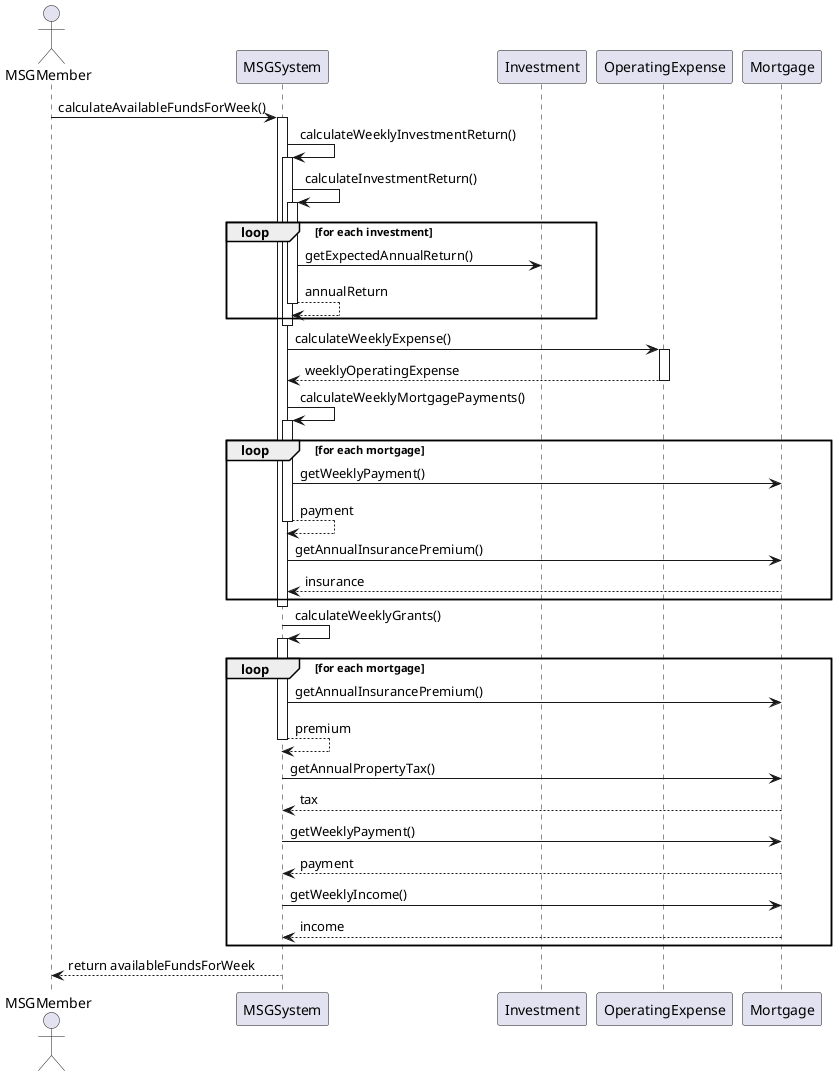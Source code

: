@startuml
actor MSGMember
participant "MSGSystem" as msg
participant "Investment" as inv
participant "OperatingExpense" as op
participant "Mortgage" as mort

MSGMember -> msg : calculateAvailableFundsForWeek()
activate msg

msg -> msg : calculateWeeklyInvestmentReturn()
activate msg
    msg -> msg : calculateInvestmentReturn()
    activate msg
        loop for each investment
            msg -> inv : getExpectedAnnualReturn()
            return annualReturn
        end
    deactivate msg

msg -> op : calculateWeeklyExpense()
activate op
return weeklyOperatingExpense
deactivate op

msg -> msg : calculateWeeklyMortgagePayments()
activate msg
    loop for each mortgage
        msg -> mort : getWeeklyPayment()
        return payment
        msg -> mort : getAnnualInsurancePremium()
        return insurance
    end
deactivate msg

msg -> msg : calculateWeeklyGrants()
activate msg
    loop for each mortgage
        msg -> mort : getAnnualInsurancePremium()
        return premium
        msg -> mort : getAnnualPropertyTax()
        return tax
        msg -> mort : getWeeklyPayment()
        return payment
        msg -> mort : getWeeklyIncome()
        return income
    end
deactivate msg

msg --> MSGMember : return availableFundsForWeek

@enduml